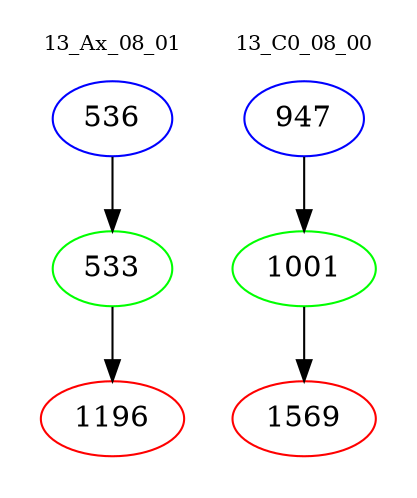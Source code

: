 digraph{
subgraph cluster_0 {
color = white
label = "13_Ax_08_01";
fontsize=10;
T0_536 [label="536", color="blue"]
T0_536 -> T0_533 [color="black"]
T0_533 [label="533", color="green"]
T0_533 -> T0_1196 [color="black"]
T0_1196 [label="1196", color="red"]
}
subgraph cluster_1 {
color = white
label = "13_C0_08_00";
fontsize=10;
T1_947 [label="947", color="blue"]
T1_947 -> T1_1001 [color="black"]
T1_1001 [label="1001", color="green"]
T1_1001 -> T1_1569 [color="black"]
T1_1569 [label="1569", color="red"]
}
}
